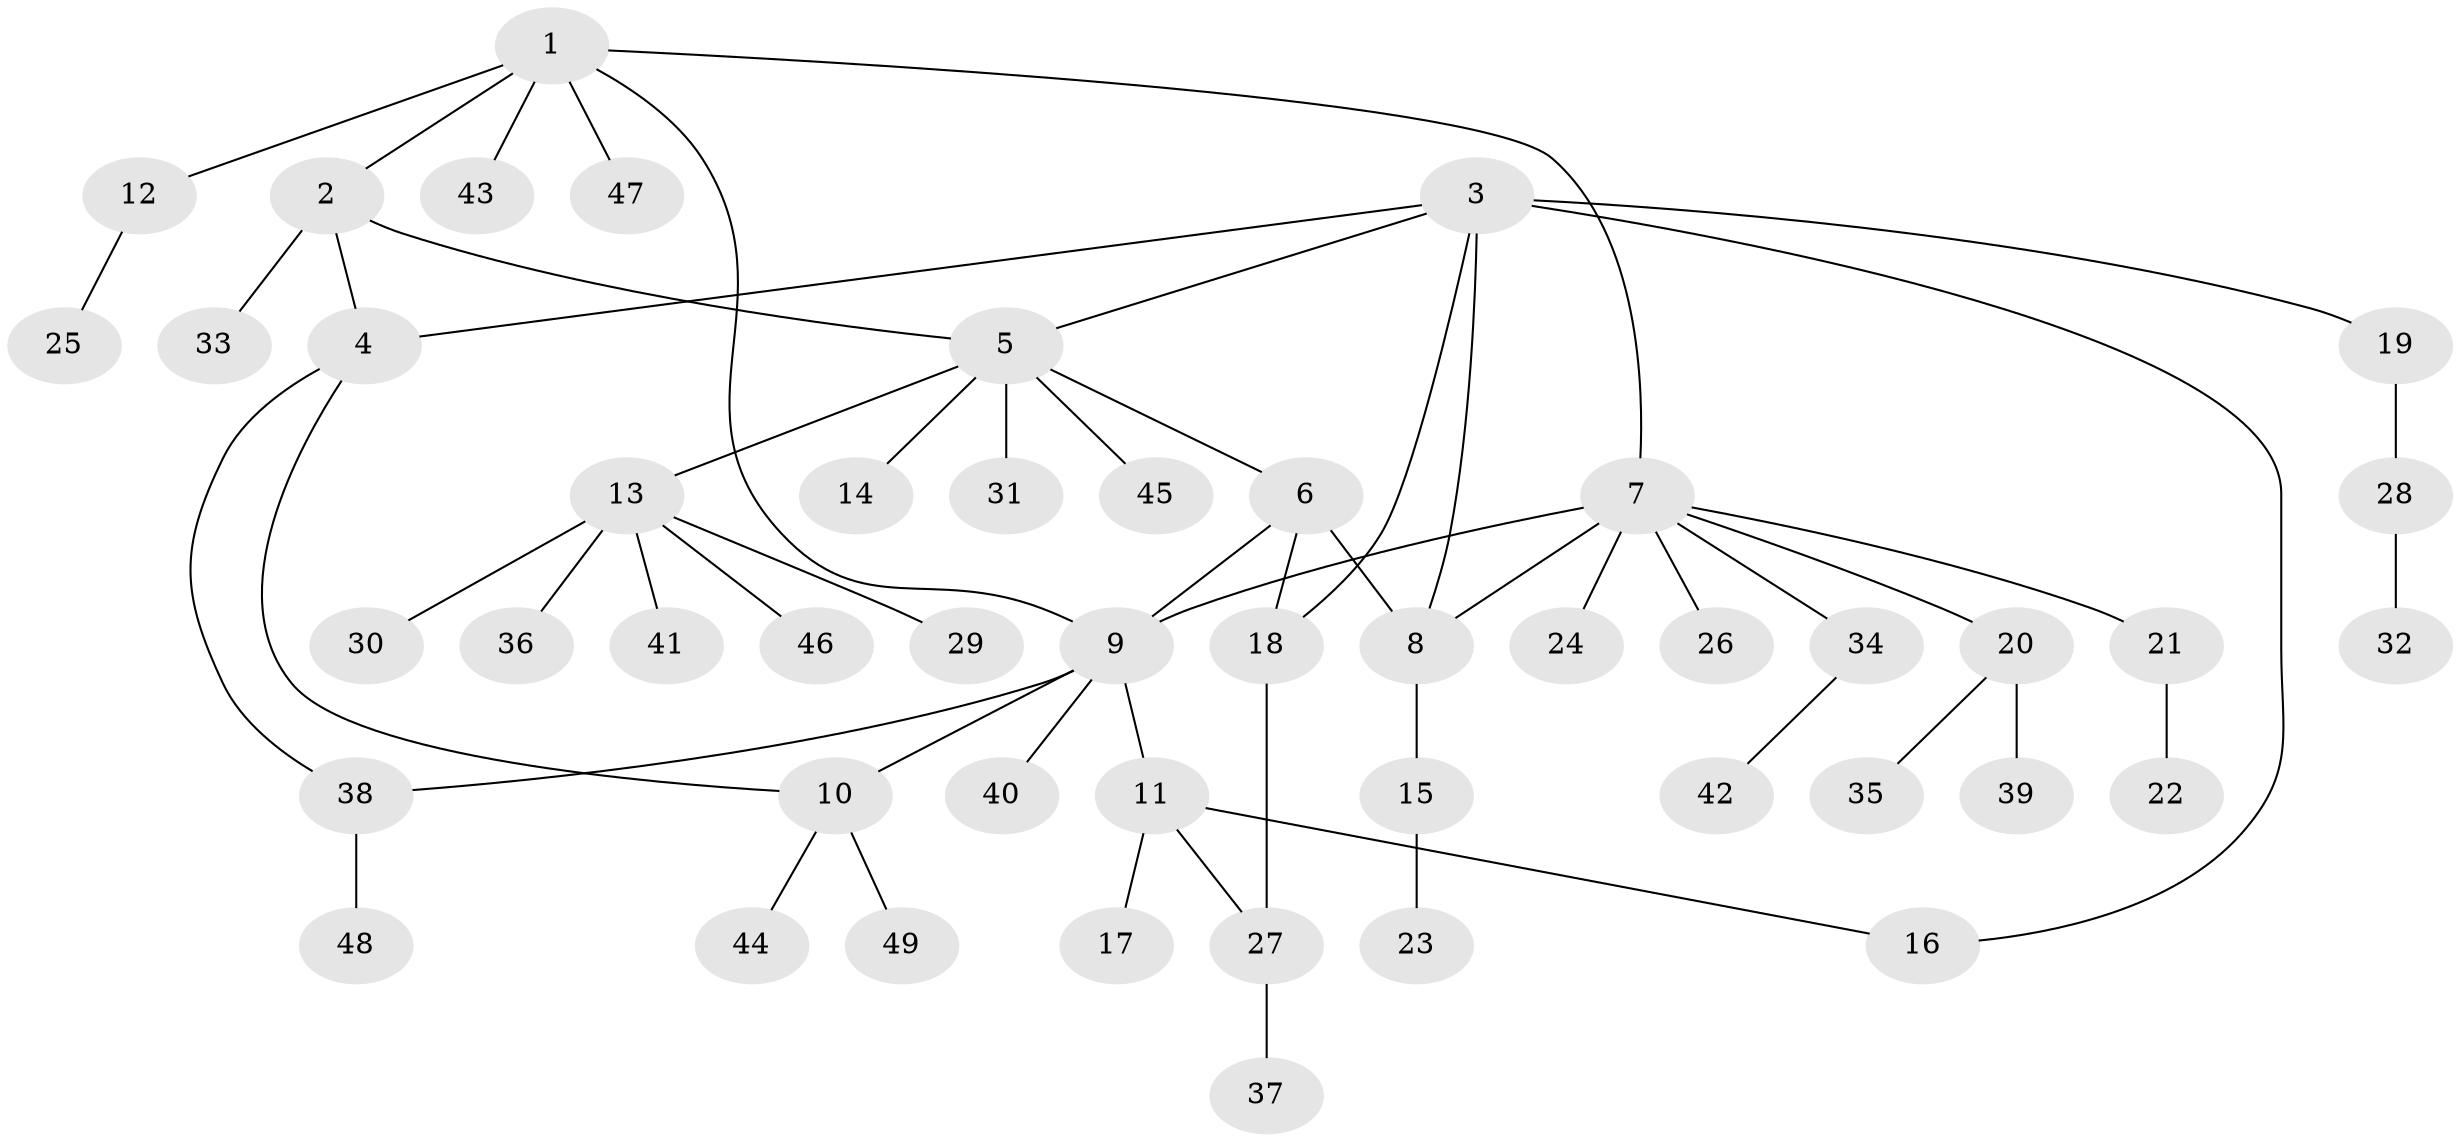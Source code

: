 // coarse degree distribution, {5: 0.08823529411764706, 3: 0.08823529411764706, 6: 0.058823529411764705, 4: 0.08823529411764706, 7: 0.058823529411764705, 1: 0.5294117647058824, 2: 0.08823529411764706}
// Generated by graph-tools (version 1.1) at 2025/52/02/27/25 19:52:16]
// undirected, 49 vertices, 58 edges
graph export_dot {
graph [start="1"]
  node [color=gray90,style=filled];
  1;
  2;
  3;
  4;
  5;
  6;
  7;
  8;
  9;
  10;
  11;
  12;
  13;
  14;
  15;
  16;
  17;
  18;
  19;
  20;
  21;
  22;
  23;
  24;
  25;
  26;
  27;
  28;
  29;
  30;
  31;
  32;
  33;
  34;
  35;
  36;
  37;
  38;
  39;
  40;
  41;
  42;
  43;
  44;
  45;
  46;
  47;
  48;
  49;
  1 -- 2;
  1 -- 7;
  1 -- 9;
  1 -- 12;
  1 -- 43;
  1 -- 47;
  2 -- 4;
  2 -- 5;
  2 -- 33;
  3 -- 4;
  3 -- 5;
  3 -- 8;
  3 -- 16;
  3 -- 18;
  3 -- 19;
  4 -- 10;
  4 -- 38;
  5 -- 6;
  5 -- 13;
  5 -- 14;
  5 -- 31;
  5 -- 45;
  6 -- 8;
  6 -- 9;
  6 -- 18;
  7 -- 8;
  7 -- 9;
  7 -- 20;
  7 -- 21;
  7 -- 24;
  7 -- 26;
  7 -- 34;
  8 -- 15;
  9 -- 10;
  9 -- 11;
  9 -- 38;
  9 -- 40;
  10 -- 44;
  10 -- 49;
  11 -- 16;
  11 -- 17;
  11 -- 27;
  12 -- 25;
  13 -- 29;
  13 -- 30;
  13 -- 36;
  13 -- 41;
  13 -- 46;
  15 -- 23;
  18 -- 27;
  19 -- 28;
  20 -- 35;
  20 -- 39;
  21 -- 22;
  27 -- 37;
  28 -- 32;
  34 -- 42;
  38 -- 48;
}

